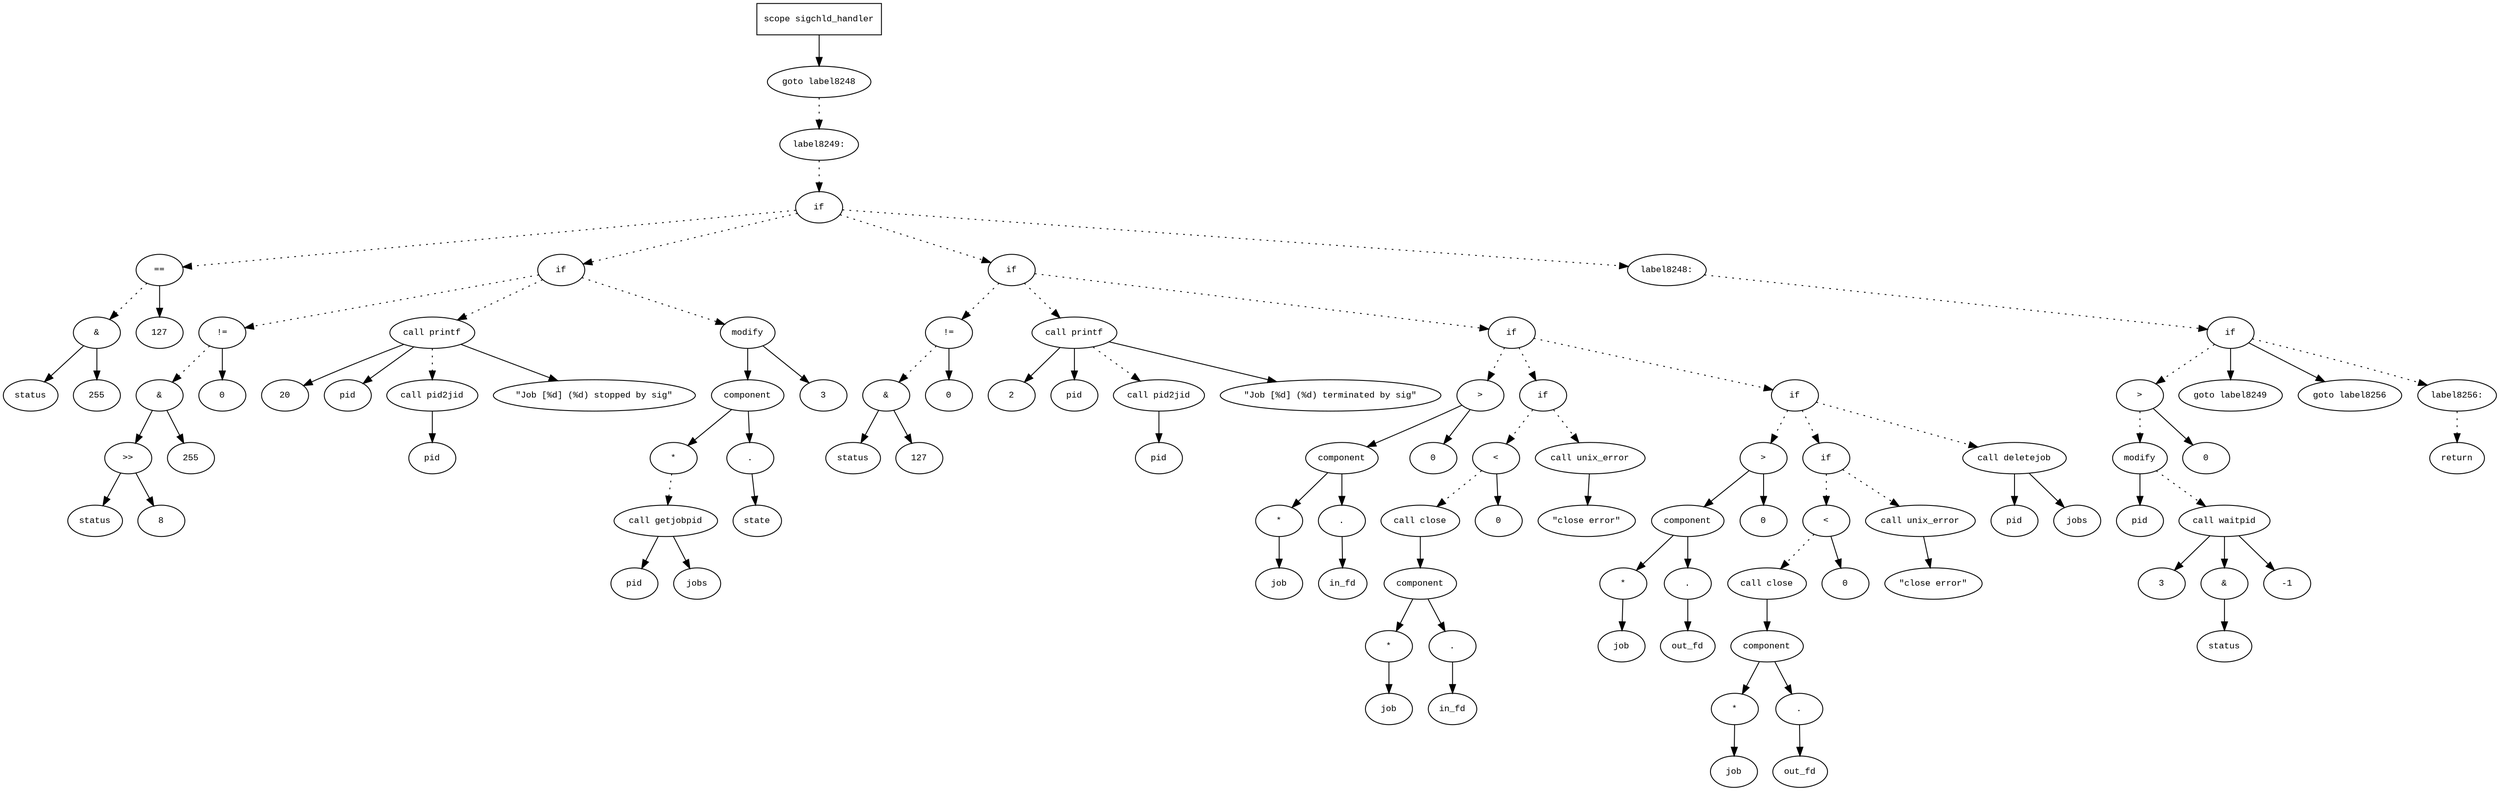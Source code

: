digraph AST {
  graph [fontname="Times New Roman",fontsize=10];
  node  [fontname="Courier New",fontsize=10];
  edge  [fontname="Times New Roman",fontsize=10];

  node1 [label="scope sigchld_handler",shape=box];
  node2 [label="goto label8248",shape=ellipse];
  node1 -> node2;
  node3 [label="label8249:",shape=ellipse];
  node2 -> node3 [style=dotted];
  node4 [label="if",shape=ellipse];
  node3 -> node4 [style=dotted];
  node5 [label="==",shape=ellipse];
  node6 [label="&",shape=ellipse];
  node7 [label="status",shape=ellipse];
  node6 -> node7;
  node8 [label="255",shape=ellipse];
  node6 -> node8;
  node5 -> node6 [style=dotted];
  node9 [label="127",shape=ellipse];
  node5 -> node9;
  node4 -> node5 [style=dotted];
  node10 [label="if",shape=ellipse];
  node4 -> node10 [style=dotted];
  node11 [label="!=",shape=ellipse];
  node12 [label="&",shape=ellipse];
  node13 [label=">>",shape=ellipse];
  node14 [label="status",shape=ellipse];
  node13 -> node14;
  node15 [label="8",shape=ellipse];
  node13 -> node15;
  node12 -> node13;
  node16 [label="255",shape=ellipse];
  node12 -> node16;
  node11 -> node12 [style=dotted];
  node17 [label="0",shape=ellipse];
  node11 -> node17;
  node10 -> node11 [style=dotted];
  node18 [label="call printf",shape=ellipse];
  node19 [label="20",shape=ellipse];
  node18 -> node19;
  node20 [label="pid",shape=ellipse];
  node18 -> node20;
  node21 [label="call pid2jid",shape=ellipse];
  node22 [label="pid",shape=ellipse];
  node21 -> node22;
  node18 -> node21 [style=dotted];
  node23 [label="\"Job [%d] (%d) stopped by sig\"",shape=ellipse];
  node18 -> node23;
  node10 -> node18 [style=dotted];
  node24 [label="modify",shape=ellipse];
  node25 [label="component",shape=ellipse];
  node24 -> node25;
  node26 [label="*",shape=ellipse];
  node27 [label="call getjobpid",shape=ellipse];
  node28 [label="pid",shape=ellipse];
  node27 -> node28;
  node29 [label="jobs",shape=ellipse];
  node27 -> node29;
  node26 -> node27 [style=dotted];
  node25 -> node26;
  node30 [label=".",shape=ellipse];
  node25 -> node30;
  node31 [label="state",shape=ellipse];
  node30 -> node31;
  node32 [label="3",shape=ellipse];
  node24 -> node32;
  node10 -> node24 [style=dotted];
  node33 [label="if",shape=ellipse];
  node4 -> node33 [style=dotted];
  node34 [label="!=",shape=ellipse];
  node35 [label="&",shape=ellipse];
  node36 [label="status",shape=ellipse];
  node35 -> node36;
  node37 [label="127",shape=ellipse];
  node35 -> node37;
  node34 -> node35 [style=dotted];
  node38 [label="0",shape=ellipse];
  node34 -> node38;
  node33 -> node34 [style=dotted];
  node39 [label="call printf",shape=ellipse];
  node40 [label="2",shape=ellipse];
  node39 -> node40;
  node41 [label="pid",shape=ellipse];
  node39 -> node41;
  node42 [label="call pid2jid",shape=ellipse];
  node43 [label="pid",shape=ellipse];
  node42 -> node43;
  node39 -> node42 [style=dotted];
  node44 [label="\"Job [%d] (%d) terminated by sig\"",shape=ellipse];
  node39 -> node44;
  node33 -> node39 [style=dotted];
  node45 [label="if",shape=ellipse];
  node33 -> node45 [style=dotted];
  node46 [label=">",shape=ellipse];
  node47 [label="component",shape=ellipse];
  node46 -> node47;
  node48 [label="*",shape=ellipse];
  node49 [label="job",shape=ellipse];
  node48 -> node49;
  node47 -> node48;
  node50 [label=".",shape=ellipse];
  node47 -> node50;
  node51 [label="in_fd",shape=ellipse];
  node50 -> node51;
  node52 [label="0",shape=ellipse];
  node46 -> node52;
  node45 -> node46 [style=dotted];
  node53 [label="if",shape=ellipse];
  node45 -> node53 [style=dotted];
  node54 [label="<",shape=ellipse];
  node55 [label="call close",shape=ellipse];
  node56 [label="component",shape=ellipse];
  node55 -> node56;
  node57 [label="*",shape=ellipse];
  node58 [label="job",shape=ellipse];
  node57 -> node58;
  node56 -> node57;
  node59 [label=".",shape=ellipse];
  node56 -> node59;
  node60 [label="in_fd",shape=ellipse];
  node59 -> node60;
  node54 -> node55 [style=dotted];
  node61 [label="0",shape=ellipse];
  node54 -> node61;
  node53 -> node54 [style=dotted];
  node62 [label="call unix_error",shape=ellipse];
  node63 [label="\"close error\"",shape=ellipse];
  node62 -> node63;
  node53 -> node62 [style=dotted];
  node64 [label="if",shape=ellipse];
  node45 -> node64 [style=dotted];
  node65 [label=">",shape=ellipse];
  node66 [label="component",shape=ellipse];
  node65 -> node66;
  node67 [label="*",shape=ellipse];
  node68 [label="job",shape=ellipse];
  node67 -> node68;
  node66 -> node67;
  node69 [label=".",shape=ellipse];
  node66 -> node69;
  node70 [label="out_fd",shape=ellipse];
  node69 -> node70;
  node71 [label="0",shape=ellipse];
  node65 -> node71;
  node64 -> node65 [style=dotted];
  node72 [label="if",shape=ellipse];
  node64 -> node72 [style=dotted];
  node73 [label="<",shape=ellipse];
  node74 [label="call close",shape=ellipse];
  node75 [label="component",shape=ellipse];
  node74 -> node75;
  node76 [label="*",shape=ellipse];
  node77 [label="job",shape=ellipse];
  node76 -> node77;
  node75 -> node76;
  node78 [label=".",shape=ellipse];
  node75 -> node78;
  node79 [label="out_fd",shape=ellipse];
  node78 -> node79;
  node73 -> node74 [style=dotted];
  node80 [label="0",shape=ellipse];
  node73 -> node80;
  node72 -> node73 [style=dotted];
  node81 [label="call unix_error",shape=ellipse];
  node82 [label="\"close error\"",shape=ellipse];
  node81 -> node82;
  node72 -> node81 [style=dotted];
  node83 [label="call deletejob",shape=ellipse];
  node84 [label="pid",shape=ellipse];
  node83 -> node84;
  node85 [label="jobs",shape=ellipse];
  node83 -> node85;
  node64 -> node83 [style=dotted];
  node86 [label="label8248:",shape=ellipse];
  node4 -> node86 [style=dotted];
  node87 [label="if",shape=ellipse];
  node86 -> node87 [style=dotted];
  node88 [label=">",shape=ellipse];
  node89 [label="modify",shape=ellipse];
  node90 [label="pid",shape=ellipse];
  node89 -> node90;
  node91 [label="call waitpid",shape=ellipse];
  node92 [label="3",shape=ellipse];
  node91 -> node92;
  node93 [label="&",shape=ellipse];
  node91 -> node93;
  node94 [label="status",shape=ellipse];
  node93 -> node94;
  node95 [label="-1",shape=ellipse];
  node91 -> node95;
  node89 -> node91 [style=dotted];
  node88 -> node89 [style=dotted];
  node96 [label="0",shape=ellipse];
  node88 -> node96;
  node87 -> node88 [style=dotted];
  node97 [label="goto label8249",shape=ellipse];
  node87 -> node97;
  node98 [label="goto label8256",shape=ellipse];
  node87 -> node98;
  node99 [label="label8256:",shape=ellipse];
  node87 -> node99 [style=dotted];
  node100 [label="return",shape=ellipse];
  node99 -> node100 [style=dotted];
} 